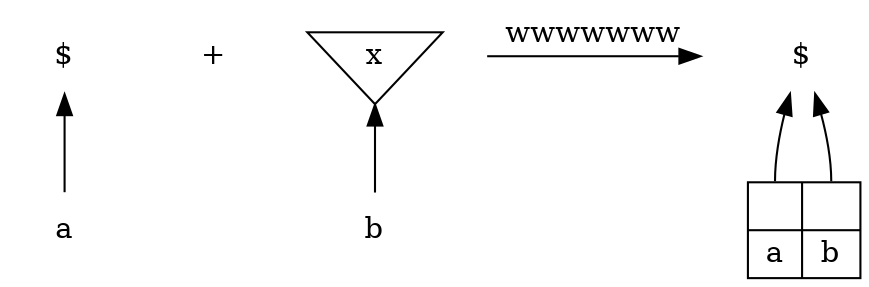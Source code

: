 digraph "" {
    graph[dpi="60";compound="true"];

    subgraph L {
        node[shape="none"];
        left[label="$"];
        leftroot[label="a"];

        left -> leftroot[dir="back"];
    }

    subgraph AB {
        temp1[shape="none";label="+"];
    }

    subgraph R {
        right[shape="invtriangle";label="x"];
        rightroot[shape="none";label="b"];

        right -> rightroot[dir="back"];
    }

    subgraph BC {
        node[color="invis";shape="point"];
        temp2b;
        temp2c;

        temp2b -> temp2c[constraint="false";label="wwwwwww"];
    }

    subgraph Res {
        node[shape="none"];
        result[label="$"];
        resultroot[shape="record";label="{<a> | a} | {<b> | b}"];

        result -> resultroot:a:n[dir="back"];
        result -> resultroot:b:n[dir="back"];
    }
}

